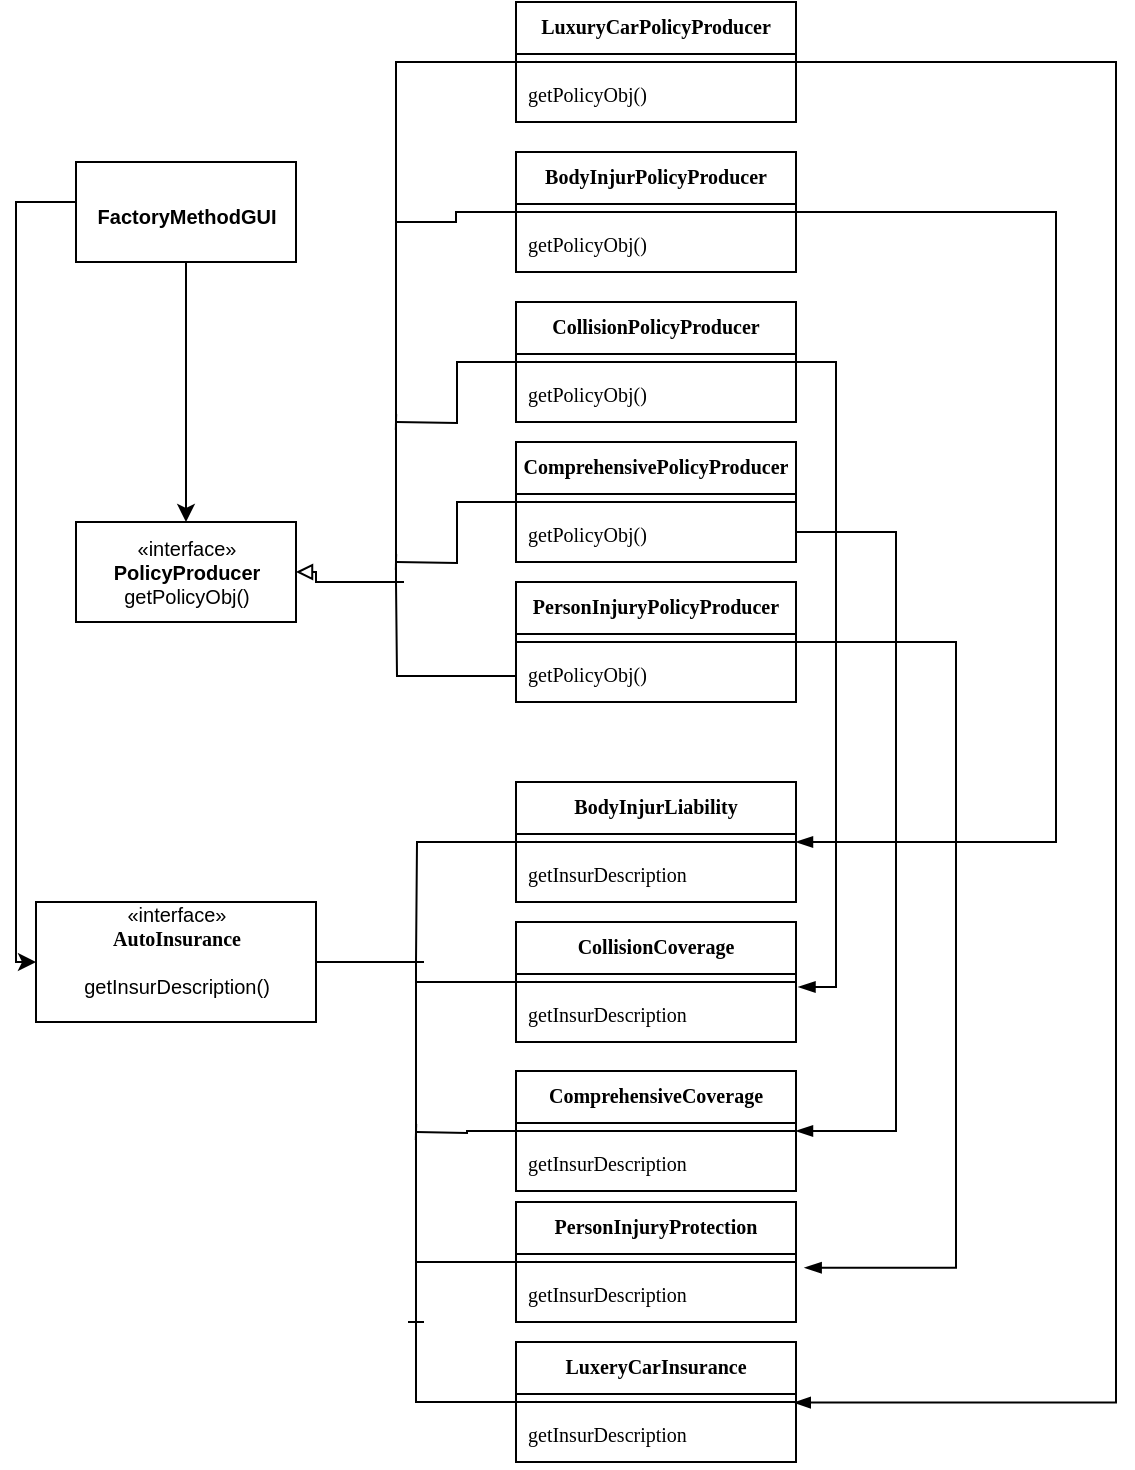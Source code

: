 <mxfile version="20.5.1" type="github">
  <diagram id="C5RBs43oDa-KdzZeNtuy" name="Page-1">
    <mxGraphModel dx="1107" dy="784" grid="1" gridSize="10" guides="1" tooltips="1" connect="1" arrows="1" fold="1" page="1" pageScale="1" pageWidth="827" pageHeight="1169" math="0" shadow="0">
      <root>
        <mxCell id="WIyWlLk6GJQsqaUBKTNV-0" />
        <mxCell id="WIyWlLk6GJQsqaUBKTNV-1" parent="WIyWlLk6GJQsqaUBKTNV-0" />
        <mxCell id="xVkER2jbqTy8RfKpjxE--3" style="edgeStyle=orthogonalEdgeStyle;rounded=0;orthogonalLoop=1;jettySize=auto;html=1;exitX=0.5;exitY=1;exitDx=0;exitDy=0;fontSize=10;" edge="1" parent="WIyWlLk6GJQsqaUBKTNV-1" source="xVkER2jbqTy8RfKpjxE--0" target="xVkER2jbqTy8RfKpjxE--2">
          <mxGeometry relative="1" as="geometry" />
        </mxCell>
        <mxCell id="xVkER2jbqTy8RfKpjxE--5" style="edgeStyle=orthogonalEdgeStyle;rounded=0;orthogonalLoop=1;jettySize=auto;html=1;fontFamily=Verdana;fontSize=10;entryX=0;entryY=0.5;entryDx=0;entryDy=0;" edge="1" parent="WIyWlLk6GJQsqaUBKTNV-1" source="xVkER2jbqTy8RfKpjxE--0" target="xVkER2jbqTy8RfKpjxE--1">
          <mxGeometry relative="1" as="geometry">
            <mxPoint x="90" y="365" as="targetPoint" />
            <Array as="points">
              <mxPoint x="130" y="120" />
              <mxPoint x="130" y="500" />
            </Array>
          </mxGeometry>
        </mxCell>
        <mxCell id="xVkER2jbqTy8RfKpjxE--0" value="&lt;p align=&quot;center&quot; class=&quot;MsoNormal&quot;&gt;&lt;span style=&quot;font-family: Arial;&quot;&gt;&lt;font style=&quot;font-size: 10px;&quot;&gt;&lt;b&gt;FactoryMethodGUI&lt;/b&gt;&lt;/font&gt;&lt;/span&gt;&lt;b&gt;&lt;span style=&quot;font-family: Arial; font-size: 14pt;&quot;&gt;&lt;/span&gt;&lt;/b&gt;&lt;/p&gt;" style="html=1;" vertex="1" parent="WIyWlLk6GJQsqaUBKTNV-1">
          <mxGeometry x="160" y="100" width="110" height="50" as="geometry" />
        </mxCell>
        <mxCell id="xVkER2jbqTy8RfKpjxE--1" value="«interface»&lt;br&gt;&lt;b style=&quot;font-family: Verdana; background-color: initial;&quot;&gt;A&lt;/b&gt;&lt;b style=&quot;font-family: Verdana; background-color: initial;&quot;&gt;utoInsurance&lt;br&gt;&lt;/b&gt;&lt;p class=&quot;MsoNormal&quot;&gt;&lt;span style=&quot;font-family: Arial;&quot;&gt;&lt;font style=&quot;font-size: 10px;&quot;&gt;getInsurDescription()&lt;/font&gt;&lt;/span&gt;&lt;b&gt;&lt;span style=&quot;font-family: Arial; font-size: 9.5pt;&quot;&gt;&lt;/span&gt;&lt;/b&gt;&lt;/p&gt;" style="html=1;fontSize=10;" vertex="1" parent="WIyWlLk6GJQsqaUBKTNV-1">
          <mxGeometry x="140" y="470" width="140" height="60" as="geometry" />
        </mxCell>
        <mxCell id="xVkER2jbqTy8RfKpjxE--2" value="«interface»&lt;br&gt;&lt;b&gt;PolicyProducer&lt;br&gt;&lt;/b&gt;getPolicyObj()" style="html=1;fontSize=10;" vertex="1" parent="WIyWlLk6GJQsqaUBKTNV-1">
          <mxGeometry x="160" y="280" width="110" height="50" as="geometry" />
        </mxCell>
        <mxCell id="xVkER2jbqTy8RfKpjxE--32" style="edgeStyle=orthogonalEdgeStyle;rounded=0;orthogonalLoop=1;jettySize=auto;html=1;fontFamily=Verdana;fontSize=10;entryX=1;entryY=0.5;entryDx=0;entryDy=0;endArrow=block;endFill=0;" edge="1" parent="WIyWlLk6GJQsqaUBKTNV-1" source="xVkER2jbqTy8RfKpjxE--6" target="xVkER2jbqTy8RfKpjxE--2">
          <mxGeometry relative="1" as="geometry">
            <mxPoint x="280" y="310" as="targetPoint" />
            <Array as="points">
              <mxPoint x="320" y="50" />
              <mxPoint x="320" y="310" />
              <mxPoint x="280" y="310" />
              <mxPoint x="280" y="305" />
            </Array>
          </mxGeometry>
        </mxCell>
        <mxCell id="xVkER2jbqTy8RfKpjxE--95" style="edgeStyle=orthogonalEdgeStyle;rounded=0;orthogonalLoop=1;jettySize=auto;html=1;exitX=1;exitY=0.5;exitDx=0;exitDy=0;entryX=0.992;entryY=-0.142;entryDx=0;entryDy=0;entryPerimeter=0;fontFamily=Verdana;fontSize=10;endArrow=blockThin;endFill=1;" edge="1" parent="WIyWlLk6GJQsqaUBKTNV-1" source="xVkER2jbqTy8RfKpjxE--6" target="xVkER2jbqTy8RfKpjxE--65">
          <mxGeometry relative="1" as="geometry">
            <Array as="points">
              <mxPoint x="680" y="50" />
              <mxPoint x="680" y="720" />
            </Array>
          </mxGeometry>
        </mxCell>
        <mxCell id="xVkER2jbqTy8RfKpjxE--6" value="LuxuryCarPolicyProducer&#xa;" style="swimlane;fontStyle=1;align=center;verticalAlign=top;childLayout=stackLayout;horizontal=1;startSize=26;horizontalStack=0;resizeParent=1;resizeParentMax=0;resizeLast=0;collapsible=1;marginBottom=0;fontFamily=Verdana;fontSize=10;" vertex="1" parent="WIyWlLk6GJQsqaUBKTNV-1">
          <mxGeometry x="380" y="20" width="140" height="60" as="geometry" />
        </mxCell>
        <mxCell id="xVkER2jbqTy8RfKpjxE--8" value="" style="line;strokeWidth=1;fillColor=none;align=left;verticalAlign=middle;spacingTop=-1;spacingLeft=3;spacingRight=3;rotatable=0;labelPosition=right;points=[];portConstraint=eastwest;strokeColor=inherit;fontFamily=Verdana;fontSize=10;" vertex="1" parent="xVkER2jbqTy8RfKpjxE--6">
          <mxGeometry y="26" width="140" height="8" as="geometry" />
        </mxCell>
        <mxCell id="xVkER2jbqTy8RfKpjxE--9" value="getPolicyObj()" style="text;strokeColor=none;fillColor=none;align=left;verticalAlign=top;spacingLeft=4;spacingRight=4;overflow=hidden;rotatable=0;points=[[0,0.5],[1,0.5]];portConstraint=eastwest;fontFamily=Verdana;fontSize=10;" vertex="1" parent="xVkER2jbqTy8RfKpjxE--6">
          <mxGeometry y="34" width="140" height="26" as="geometry" />
        </mxCell>
        <mxCell id="xVkER2jbqTy8RfKpjxE--40" style="edgeStyle=orthogonalEdgeStyle;rounded=0;orthogonalLoop=1;jettySize=auto;html=1;exitX=0;exitY=0.5;exitDx=0;exitDy=0;fontFamily=Verdana;fontSize=10;endArrow=baseDash;endFill=0;" edge="1" parent="WIyWlLk6GJQsqaUBKTNV-1" source="xVkER2jbqTy8RfKpjxE--20">
          <mxGeometry relative="1" as="geometry">
            <mxPoint x="320" y="130" as="targetPoint" />
            <Array as="points">
              <mxPoint x="350" y="125" />
              <mxPoint x="350" y="130" />
            </Array>
          </mxGeometry>
        </mxCell>
        <mxCell id="xVkER2jbqTy8RfKpjxE--91" style="edgeStyle=orthogonalEdgeStyle;rounded=0;orthogonalLoop=1;jettySize=auto;html=1;fontFamily=Verdana;fontSize=10;endArrow=blockThin;endFill=1;" edge="1" parent="WIyWlLk6GJQsqaUBKTNV-1" source="xVkER2jbqTy8RfKpjxE--20">
          <mxGeometry relative="1" as="geometry">
            <mxPoint x="520" y="440" as="targetPoint" />
            <Array as="points">
              <mxPoint x="650" y="125" />
              <mxPoint x="650" y="440" />
              <mxPoint x="523" y="440" />
            </Array>
          </mxGeometry>
        </mxCell>
        <mxCell id="xVkER2jbqTy8RfKpjxE--20" value="BodyInjurPolicyProducer" style="swimlane;fontStyle=1;align=center;verticalAlign=top;childLayout=stackLayout;horizontal=1;startSize=26;horizontalStack=0;resizeParent=1;resizeParentMax=0;resizeLast=0;collapsible=1;marginBottom=0;fontFamily=Verdana;fontSize=10;" vertex="1" parent="WIyWlLk6GJQsqaUBKTNV-1">
          <mxGeometry x="380" y="95" width="140" height="60" as="geometry" />
        </mxCell>
        <mxCell id="xVkER2jbqTy8RfKpjxE--21" value="" style="line;strokeWidth=1;fillColor=none;align=left;verticalAlign=middle;spacingTop=-1;spacingLeft=3;spacingRight=3;rotatable=0;labelPosition=right;points=[];portConstraint=eastwest;strokeColor=inherit;fontFamily=Verdana;fontSize=10;" vertex="1" parent="xVkER2jbqTy8RfKpjxE--20">
          <mxGeometry y="26" width="140" height="8" as="geometry" />
        </mxCell>
        <mxCell id="xVkER2jbqTy8RfKpjxE--22" value="getPolicyObj()" style="text;strokeColor=none;fillColor=none;align=left;verticalAlign=top;spacingLeft=4;spacingRight=4;overflow=hidden;rotatable=0;points=[[0,0.5],[1,0.5]];portConstraint=eastwest;fontFamily=Verdana;fontSize=10;" vertex="1" parent="xVkER2jbqTy8RfKpjxE--20">
          <mxGeometry y="34" width="140" height="26" as="geometry" />
        </mxCell>
        <mxCell id="xVkER2jbqTy8RfKpjxE--44" style="edgeStyle=orthogonalEdgeStyle;rounded=0;orthogonalLoop=1;jettySize=auto;html=1;fontFamily=Verdana;fontSize=10;endArrow=baseDash;endFill=0;" edge="1" parent="WIyWlLk6GJQsqaUBKTNV-1" source="xVkER2jbqTy8RfKpjxE--23">
          <mxGeometry relative="1" as="geometry">
            <mxPoint x="320" y="230" as="targetPoint" />
          </mxGeometry>
        </mxCell>
        <mxCell id="xVkER2jbqTy8RfKpjxE--92" style="edgeStyle=orthogonalEdgeStyle;rounded=0;orthogonalLoop=1;jettySize=auto;html=1;exitX=1;exitY=0.5;exitDx=0;exitDy=0;entryX=1.009;entryY=-0.059;entryDx=0;entryDy=0;entryPerimeter=0;fontFamily=Verdana;fontSize=10;endArrow=blockThin;endFill=1;" edge="1" parent="WIyWlLk6GJQsqaUBKTNV-1" source="xVkER2jbqTy8RfKpjxE--23" target="xVkER2jbqTy8RfKpjxE--56">
          <mxGeometry relative="1" as="geometry" />
        </mxCell>
        <mxCell id="xVkER2jbqTy8RfKpjxE--23" value="CollisionPolicyProducer" style="swimlane;fontStyle=1;align=center;verticalAlign=top;childLayout=stackLayout;horizontal=1;startSize=26;horizontalStack=0;resizeParent=1;resizeParentMax=0;resizeLast=0;collapsible=1;marginBottom=0;fontFamily=Verdana;fontSize=10;" vertex="1" parent="WIyWlLk6GJQsqaUBKTNV-1">
          <mxGeometry x="380" y="170" width="140" height="60" as="geometry" />
        </mxCell>
        <mxCell id="xVkER2jbqTy8RfKpjxE--24" value="" style="line;strokeWidth=1;fillColor=none;align=left;verticalAlign=middle;spacingTop=-1;spacingLeft=3;spacingRight=3;rotatable=0;labelPosition=right;points=[];portConstraint=eastwest;strokeColor=inherit;fontFamily=Verdana;fontSize=10;" vertex="1" parent="xVkER2jbqTy8RfKpjxE--23">
          <mxGeometry y="26" width="140" height="8" as="geometry" />
        </mxCell>
        <mxCell id="xVkER2jbqTy8RfKpjxE--25" value="getPolicyObj()" style="text;strokeColor=none;fillColor=none;align=left;verticalAlign=top;spacingLeft=4;spacingRight=4;overflow=hidden;rotatable=0;points=[[0,0.5],[1,0.5]];portConstraint=eastwest;fontFamily=Verdana;fontSize=10;" vertex="1" parent="xVkER2jbqTy8RfKpjxE--23">
          <mxGeometry y="34" width="140" height="26" as="geometry" />
        </mxCell>
        <mxCell id="xVkER2jbqTy8RfKpjxE--94" style="edgeStyle=orthogonalEdgeStyle;rounded=0;orthogonalLoop=1;jettySize=auto;html=1;exitX=1;exitY=0.5;exitDx=0;exitDy=0;entryX=1.031;entryY=-0.044;entryDx=0;entryDy=0;entryPerimeter=0;fontFamily=Verdana;fontSize=10;endArrow=blockThin;endFill=1;" edge="1" parent="WIyWlLk6GJQsqaUBKTNV-1" source="xVkER2jbqTy8RfKpjxE--26" target="xVkER2jbqTy8RfKpjxE--62">
          <mxGeometry relative="1" as="geometry">
            <Array as="points">
              <mxPoint x="600" y="340" />
              <mxPoint x="600" y="653" />
            </Array>
          </mxGeometry>
        </mxCell>
        <mxCell id="xVkER2jbqTy8RfKpjxE--26" value="PersonInjuryPolicyProducer" style="swimlane;fontStyle=1;align=center;verticalAlign=top;childLayout=stackLayout;horizontal=1;startSize=26;horizontalStack=0;resizeParent=1;resizeParentMax=0;resizeLast=0;collapsible=1;marginBottom=0;fontFamily=Verdana;fontSize=10;" vertex="1" parent="WIyWlLk6GJQsqaUBKTNV-1">
          <mxGeometry x="380" y="310" width="140" height="60" as="geometry" />
        </mxCell>
        <mxCell id="xVkER2jbqTy8RfKpjxE--27" value="" style="line;strokeWidth=1;fillColor=none;align=left;verticalAlign=middle;spacingTop=-1;spacingLeft=3;spacingRight=3;rotatable=0;labelPosition=right;points=[];portConstraint=eastwest;strokeColor=inherit;fontFamily=Verdana;fontSize=10;" vertex="1" parent="xVkER2jbqTy8RfKpjxE--26">
          <mxGeometry y="26" width="140" height="8" as="geometry" />
        </mxCell>
        <mxCell id="xVkER2jbqTy8RfKpjxE--28" value="getPolicyObj()" style="text;strokeColor=none;fillColor=none;align=left;verticalAlign=top;spacingLeft=4;spacingRight=4;overflow=hidden;rotatable=0;points=[[0,0.5],[1,0.5]];portConstraint=eastwest;fontFamily=Verdana;fontSize=10;" vertex="1" parent="xVkER2jbqTy8RfKpjxE--26">
          <mxGeometry y="34" width="140" height="26" as="geometry" />
        </mxCell>
        <mxCell id="xVkER2jbqTy8RfKpjxE--50" style="edgeStyle=orthogonalEdgeStyle;rounded=0;orthogonalLoop=1;jettySize=auto;html=1;exitX=0;exitY=0.5;exitDx=0;exitDy=0;fontFamily=Verdana;fontSize=10;endArrow=baseDash;endFill=0;" edge="1" parent="WIyWlLk6GJQsqaUBKTNV-1" source="xVkER2jbqTy8RfKpjxE--29">
          <mxGeometry relative="1" as="geometry">
            <mxPoint x="320" y="300" as="targetPoint" />
          </mxGeometry>
        </mxCell>
        <mxCell id="xVkER2jbqTy8RfKpjxE--93" style="edgeStyle=orthogonalEdgeStyle;rounded=0;orthogonalLoop=1;jettySize=auto;html=1;exitX=1;exitY=0.75;exitDx=0;exitDy=0;entryX=1;entryY=0.5;entryDx=0;entryDy=0;fontFamily=Verdana;fontSize=10;endArrow=blockThin;endFill=1;" edge="1" parent="WIyWlLk6GJQsqaUBKTNV-1" source="xVkER2jbqTy8RfKpjxE--29" target="xVkER2jbqTy8RfKpjxE--57">
          <mxGeometry relative="1" as="geometry">
            <Array as="points">
              <mxPoint x="570" y="285" />
              <mxPoint x="570" y="584" />
            </Array>
          </mxGeometry>
        </mxCell>
        <mxCell id="xVkER2jbqTy8RfKpjxE--29" value="ComprehensivePolicyProducer" style="swimlane;fontStyle=1;align=center;verticalAlign=top;childLayout=stackLayout;horizontal=1;startSize=26;horizontalStack=0;resizeParent=1;resizeParentMax=0;resizeLast=0;collapsible=1;marginBottom=0;fontFamily=Verdana;fontSize=10;" vertex="1" parent="WIyWlLk6GJQsqaUBKTNV-1">
          <mxGeometry x="380" y="240" width="140" height="60" as="geometry" />
        </mxCell>
        <mxCell id="xVkER2jbqTy8RfKpjxE--30" value="" style="line;strokeWidth=1;fillColor=none;align=left;verticalAlign=middle;spacingTop=-1;spacingLeft=3;spacingRight=3;rotatable=0;labelPosition=right;points=[];portConstraint=eastwest;strokeColor=inherit;fontFamily=Verdana;fontSize=10;" vertex="1" parent="xVkER2jbqTy8RfKpjxE--29">
          <mxGeometry y="26" width="140" height="8" as="geometry" />
        </mxCell>
        <mxCell id="xVkER2jbqTy8RfKpjxE--31" value="getPolicyObj()" style="text;strokeColor=none;fillColor=none;align=left;verticalAlign=top;spacingLeft=4;spacingRight=4;overflow=hidden;rotatable=0;points=[[0,0.5],[1,0.5]];portConstraint=eastwest;fontFamily=Verdana;fontSize=10;" vertex="1" parent="xVkER2jbqTy8RfKpjxE--29">
          <mxGeometry y="34" width="140" height="26" as="geometry" />
        </mxCell>
        <mxCell id="xVkER2jbqTy8RfKpjxE--46" style="edgeStyle=orthogonalEdgeStyle;rounded=0;orthogonalLoop=1;jettySize=auto;html=1;exitX=0;exitY=0.5;exitDx=0;exitDy=0;fontFamily=Verdana;fontSize=10;endArrow=baseDash;endFill=0;" edge="1" parent="WIyWlLk6GJQsqaUBKTNV-1" source="xVkER2jbqTy8RfKpjxE--28">
          <mxGeometry relative="1" as="geometry">
            <mxPoint x="320" y="310" as="targetPoint" />
          </mxGeometry>
        </mxCell>
        <mxCell id="xVkER2jbqTy8RfKpjxE--86" style="edgeStyle=orthogonalEdgeStyle;rounded=0;orthogonalLoop=1;jettySize=auto;html=1;exitX=0;exitY=0.5;exitDx=0;exitDy=0;fontFamily=Verdana;fontSize=10;endArrow=baseDash;endFill=0;" edge="1" parent="WIyWlLk6GJQsqaUBKTNV-1" source="xVkER2jbqTy8RfKpjxE--51">
          <mxGeometry relative="1" as="geometry">
            <mxPoint x="330" y="500" as="targetPoint" />
          </mxGeometry>
        </mxCell>
        <mxCell id="xVkER2jbqTy8RfKpjxE--51" value="BodyInjurLiability" style="swimlane;fontStyle=1;align=center;verticalAlign=top;childLayout=stackLayout;horizontal=1;startSize=26;horizontalStack=0;resizeParent=1;resizeParentMax=0;resizeLast=0;collapsible=1;marginBottom=0;fontFamily=Verdana;fontSize=10;" vertex="1" parent="WIyWlLk6GJQsqaUBKTNV-1">
          <mxGeometry x="380" y="410" width="140" height="60" as="geometry" />
        </mxCell>
        <mxCell id="xVkER2jbqTy8RfKpjxE--52" value="" style="line;strokeWidth=1;fillColor=none;align=left;verticalAlign=middle;spacingTop=-1;spacingLeft=3;spacingRight=3;rotatable=0;labelPosition=right;points=[];portConstraint=eastwest;strokeColor=inherit;fontFamily=Verdana;fontSize=10;" vertex="1" parent="xVkER2jbqTy8RfKpjxE--51">
          <mxGeometry y="26" width="140" height="8" as="geometry" />
        </mxCell>
        <mxCell id="xVkER2jbqTy8RfKpjxE--53" value="getInsurDescription" style="text;strokeColor=none;fillColor=none;align=left;verticalAlign=top;spacingLeft=4;spacingRight=4;overflow=hidden;rotatable=0;points=[[0,0.5],[1,0.5]];portConstraint=eastwest;fontFamily=Verdana;fontSize=10;" vertex="1" parent="xVkER2jbqTy8RfKpjxE--51">
          <mxGeometry y="34" width="140" height="26" as="geometry" />
        </mxCell>
        <mxCell id="xVkER2jbqTy8RfKpjxE--82" style="edgeStyle=orthogonalEdgeStyle;rounded=0;orthogonalLoop=1;jettySize=auto;html=1;exitX=0;exitY=0.5;exitDx=0;exitDy=0;fontFamily=Verdana;fontSize=10;endArrow=baseDash;endFill=0;" edge="1" parent="WIyWlLk6GJQsqaUBKTNV-1" source="xVkER2jbqTy8RfKpjxE--54">
          <mxGeometry relative="1" as="geometry">
            <mxPoint x="330" y="510" as="targetPoint" />
          </mxGeometry>
        </mxCell>
        <mxCell id="xVkER2jbqTy8RfKpjxE--54" value="CollisionCoverage" style="swimlane;fontStyle=1;align=center;verticalAlign=top;childLayout=stackLayout;horizontal=1;startSize=26;horizontalStack=0;resizeParent=1;resizeParentMax=0;resizeLast=0;collapsible=1;marginBottom=0;fontFamily=Verdana;fontSize=10;" vertex="1" parent="WIyWlLk6GJQsqaUBKTNV-1">
          <mxGeometry x="380" y="480" width="140" height="60" as="geometry" />
        </mxCell>
        <mxCell id="xVkER2jbqTy8RfKpjxE--55" value="" style="line;strokeWidth=1;fillColor=none;align=left;verticalAlign=middle;spacingTop=-1;spacingLeft=3;spacingRight=3;rotatable=0;labelPosition=right;points=[];portConstraint=eastwest;strokeColor=inherit;fontFamily=Verdana;fontSize=10;" vertex="1" parent="xVkER2jbqTy8RfKpjxE--54">
          <mxGeometry y="26" width="140" height="8" as="geometry" />
        </mxCell>
        <mxCell id="xVkER2jbqTy8RfKpjxE--56" value="getInsurDescription" style="text;strokeColor=none;fillColor=none;align=left;verticalAlign=top;spacingLeft=4;spacingRight=4;overflow=hidden;rotatable=0;points=[[0,0.5],[1,0.5]];portConstraint=eastwest;fontFamily=Verdana;fontSize=10;" vertex="1" parent="xVkER2jbqTy8RfKpjxE--54">
          <mxGeometry y="34" width="140" height="26" as="geometry" />
        </mxCell>
        <mxCell id="xVkER2jbqTy8RfKpjxE--78" style="edgeStyle=orthogonalEdgeStyle;rounded=0;orthogonalLoop=1;jettySize=auto;html=1;exitX=0;exitY=0.5;exitDx=0;exitDy=0;fontFamily=Verdana;fontSize=10;endArrow=baseDash;endFill=0;" edge="1" parent="WIyWlLk6GJQsqaUBKTNV-1" source="xVkER2jbqTy8RfKpjxE--57">
          <mxGeometry relative="1" as="geometry">
            <mxPoint x="330" y="585" as="targetPoint" />
          </mxGeometry>
        </mxCell>
        <mxCell id="xVkER2jbqTy8RfKpjxE--57" value="ComprehensiveCoverage" style="swimlane;fontStyle=1;align=center;verticalAlign=top;childLayout=stackLayout;horizontal=1;startSize=26;horizontalStack=0;resizeParent=1;resizeParentMax=0;resizeLast=0;collapsible=1;marginBottom=0;fontFamily=Verdana;fontSize=10;" vertex="1" parent="WIyWlLk6GJQsqaUBKTNV-1">
          <mxGeometry x="380" y="554.5" width="140" height="60" as="geometry" />
        </mxCell>
        <mxCell id="xVkER2jbqTy8RfKpjxE--58" value="" style="line;strokeWidth=1;fillColor=none;align=left;verticalAlign=middle;spacingTop=-1;spacingLeft=3;spacingRight=3;rotatable=0;labelPosition=right;points=[];portConstraint=eastwest;strokeColor=inherit;fontFamily=Verdana;fontSize=10;" vertex="1" parent="xVkER2jbqTy8RfKpjxE--57">
          <mxGeometry y="26" width="140" height="8" as="geometry" />
        </mxCell>
        <mxCell id="xVkER2jbqTy8RfKpjxE--59" value="getInsurDescription" style="text;strokeColor=none;fillColor=none;align=left;verticalAlign=top;spacingLeft=4;spacingRight=4;overflow=hidden;rotatable=0;points=[[0,0.5],[1,0.5]];portConstraint=eastwest;fontFamily=Verdana;fontSize=10;" vertex="1" parent="xVkER2jbqTy8RfKpjxE--57">
          <mxGeometry y="34" width="140" height="26" as="geometry" />
        </mxCell>
        <mxCell id="xVkER2jbqTy8RfKpjxE--74" style="edgeStyle=orthogonalEdgeStyle;rounded=0;orthogonalLoop=1;jettySize=auto;html=1;exitX=0;exitY=0.5;exitDx=0;exitDy=0;fontFamily=Verdana;fontSize=10;endArrow=baseDash;endFill=0;" edge="1" parent="WIyWlLk6GJQsqaUBKTNV-1" source="xVkER2jbqTy8RfKpjxE--60">
          <mxGeometry relative="1" as="geometry">
            <mxPoint x="330" y="680" as="targetPoint" />
            <Array as="points">
              <mxPoint x="330" y="650" />
            </Array>
          </mxGeometry>
        </mxCell>
        <mxCell id="xVkER2jbqTy8RfKpjxE--60" value="PersonInjuryProtection" style="swimlane;fontStyle=1;align=center;verticalAlign=top;childLayout=stackLayout;horizontal=1;startSize=26;horizontalStack=0;resizeParent=1;resizeParentMax=0;resizeLast=0;collapsible=1;marginBottom=0;fontFamily=Verdana;fontSize=10;" vertex="1" parent="WIyWlLk6GJQsqaUBKTNV-1">
          <mxGeometry x="380" y="620" width="140" height="60" as="geometry" />
        </mxCell>
        <mxCell id="xVkER2jbqTy8RfKpjxE--61" value="" style="line;strokeWidth=1;fillColor=none;align=left;verticalAlign=middle;spacingTop=-1;spacingLeft=3;spacingRight=3;rotatable=0;labelPosition=right;points=[];portConstraint=eastwest;strokeColor=inherit;fontFamily=Verdana;fontSize=10;" vertex="1" parent="xVkER2jbqTy8RfKpjxE--60">
          <mxGeometry y="26" width="140" height="8" as="geometry" />
        </mxCell>
        <mxCell id="xVkER2jbqTy8RfKpjxE--62" value="getInsurDescription" style="text;strokeColor=none;fillColor=none;align=left;verticalAlign=top;spacingLeft=4;spacingRight=4;overflow=hidden;rotatable=0;points=[[0,0.5],[1,0.5]];portConstraint=eastwest;fontFamily=Verdana;fontSize=10;" vertex="1" parent="xVkER2jbqTy8RfKpjxE--60">
          <mxGeometry y="34" width="140" height="26" as="geometry" />
        </mxCell>
        <mxCell id="xVkER2jbqTy8RfKpjxE--70" style="edgeStyle=orthogonalEdgeStyle;rounded=0;orthogonalLoop=1;jettySize=auto;html=1;entryX=1;entryY=0.5;entryDx=0;entryDy=0;fontFamily=Verdana;fontSize=10;endArrow=baseDash;endFill=0;" edge="1" parent="WIyWlLk6GJQsqaUBKTNV-1" source="xVkER2jbqTy8RfKpjxE--63" target="xVkER2jbqTy8RfKpjxE--1">
          <mxGeometry relative="1" as="geometry" />
        </mxCell>
        <mxCell id="xVkER2jbqTy8RfKpjxE--63" value="LuxeryCarInsurance" style="swimlane;fontStyle=1;align=center;verticalAlign=top;childLayout=stackLayout;horizontal=1;startSize=26;horizontalStack=0;resizeParent=1;resizeParentMax=0;resizeLast=0;collapsible=1;marginBottom=0;fontFamily=Verdana;fontSize=10;" vertex="1" parent="WIyWlLk6GJQsqaUBKTNV-1">
          <mxGeometry x="380" y="690" width="140" height="60" as="geometry" />
        </mxCell>
        <mxCell id="xVkER2jbqTy8RfKpjxE--64" value="" style="line;strokeWidth=1;fillColor=none;align=left;verticalAlign=middle;spacingTop=-1;spacingLeft=3;spacingRight=3;rotatable=0;labelPosition=right;points=[];portConstraint=eastwest;strokeColor=inherit;fontFamily=Verdana;fontSize=10;" vertex="1" parent="xVkER2jbqTy8RfKpjxE--63">
          <mxGeometry y="26" width="140" height="8" as="geometry" />
        </mxCell>
        <mxCell id="xVkER2jbqTy8RfKpjxE--65" value="getInsurDescription" style="text;strokeColor=none;fillColor=none;align=left;verticalAlign=top;spacingLeft=4;spacingRight=4;overflow=hidden;rotatable=0;points=[[0,0.5],[1,0.5]];portConstraint=eastwest;fontFamily=Verdana;fontSize=10;" vertex="1" parent="xVkER2jbqTy8RfKpjxE--63">
          <mxGeometry y="34" width="140" height="26" as="geometry" />
        </mxCell>
      </root>
    </mxGraphModel>
  </diagram>
</mxfile>
